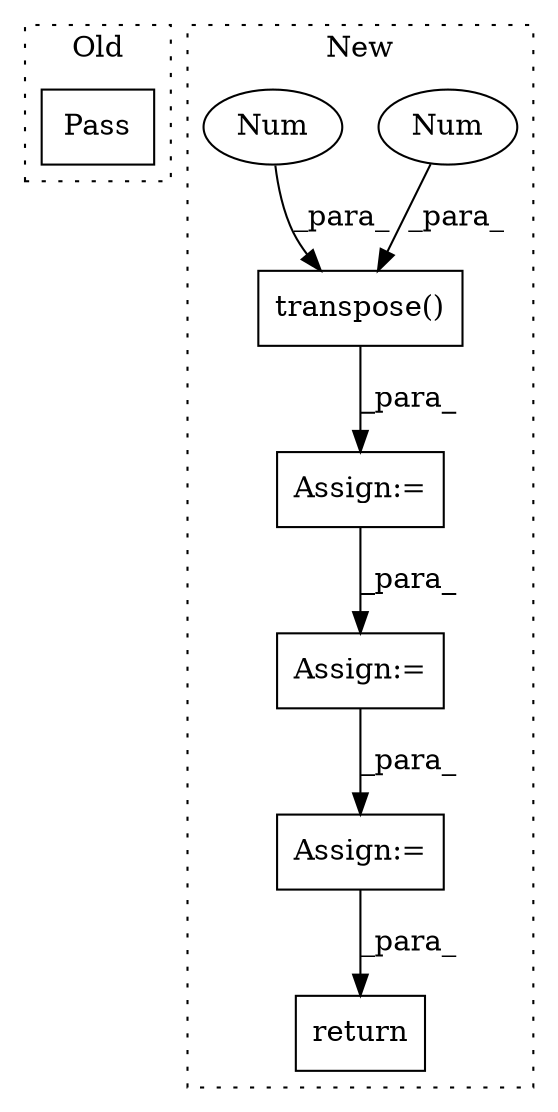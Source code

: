 digraph G {
subgraph cluster0 {
1 [label="Pass" a="62" s="5912" l="4" shape="box"];
label = "Old";
style="dotted";
}
subgraph cluster1 {
2 [label="transpose()" a="75" s="9202,9221" l="15,1" shape="box"];
3 [label="Assign:=" a="68" s="9435" l="3" shape="box"];
4 [label="Assign:=" a="68" s="9292" l="3" shape="box"];
5 [label="Num" a="76" s="9217" l="1" shape="ellipse"];
6 [label="Num" a="76" s="9220" l="1" shape="ellipse"];
7 [label="return" a="93" s="9825" l="7" shape="box"];
8 [label="Assign:=" a="68" s="9795" l="3" shape="box"];
label = "New";
style="dotted";
}
2 -> 4 [label="_para_"];
3 -> 8 [label="_para_"];
4 -> 3 [label="_para_"];
5 -> 2 [label="_para_"];
6 -> 2 [label="_para_"];
8 -> 7 [label="_para_"];
}